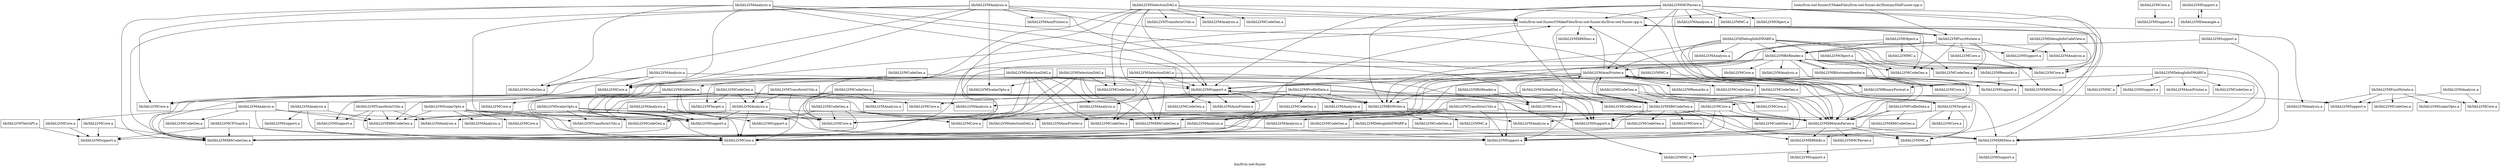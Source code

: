digraph "bin/llvm-isel-fuzzer" {
	label="bin/llvm-isel-fuzzer";

	Node0x55a1960de240 [shape=record,shape=record,label="{tools/llvm-isel-fuzzer/CMakeFiles/llvm-isel-fuzzer.dir/DummyISelFuzzer.cpp.o}"];
	Node0x55a1960de240 -> Node0x55a1960deac8;
	Node0x55a1960de240 -> Node0x55a1960d6a00;
	Node0x55a1960deac8 [shape=record,shape=record,label="{tools/llvm-isel-fuzzer/CMakeFiles/llvm-isel-fuzzer.dir/llvm-isel-fuzzer.cpp.o}"];
	Node0x55a1960deac8 -> Node0x55a1960dbad8;
	Node0x55a1960deac8 -> Node0x55a1960dc430;
	Node0x55a1960deac8 -> Node0x55a1960de5e8;
	Node0x55a1960deac8 -> Node0x55a1960d9780;
	Node0x55a1960deac8 -> Node0x55a1960e10f8;
	Node0x55a1960deac8 -> Node0x55a1960dd6e0;
	Node0x55a1960deac8 -> Node0x55a1960db048;
	Node0x55a1960deac8 -> Node0x55a1960d6a00;
	Node0x55a1960deac8 -> Node0x55a1960de7f0;
	Node0x55a1960d6a00 [shape=record,shape=record,label="{lib/libLLVMFuzzMutate.a}"];
	Node0x55a1960d6a00 -> Node0x55a1960deac8;
	Node0x55a1960d6a00 -> Node0x55a1960cf360;
	Node0x55a1960d6a00 -> Node0x55a1960d1038;
	Node0x55a1960d6a00 -> Node0x55a1960dd6e0;
	Node0x55a1960d6a00 -> Node0x55a1960dc2f8;
	Node0x55a1960d6a00 -> Node0x55a1960d5f70;
	Node0x55a1960d6a00 -> Node0x55a1960d60a8;
	Node0x55a1960d6a00 -> Node0x55a1960d45d8;
	Node0x55a1960d6a00 -> Node0x55a1960de7f0;
	Node0x55a1960dbad8 [shape=record,shape=record,label="{lib/libLLVMX86AsmParser.a}"];
	Node0x55a1960dbad8 -> Node0x55a1960d5bc8;
	Node0x55a1960dbad8 -> Node0x55a1960d9780;
	Node0x55a1960dbad8 -> Node0x55a1960dc0f0;
	Node0x55a1960dbad8 -> Node0x55a1960d4160;
	Node0x55a1960dbad8 -> Node0x55a1960e59b0;
	Node0x55a1960dc430 [shape=record,shape=record,label="{lib/libLLVMX86CodeGen.a}"];
	Node0x55a1960dc430 -> Node0x55a1960d5bc8;
	Node0x55a1960dc430 -> Node0x55a1960d9780;
	Node0x55a1960dc430 -> Node0x55a1960d1038;
	Node0x55a1960dc430 -> Node0x55a1960d6520;
	Node0x55a1960dc430 -> Node0x55a1960db048;
	Node0x55a1960dc430 -> Node0x55a1960e3248;
	Node0x55a1960dc430 -> Node0x55a1960e2f70;
	Node0x55a1960dc430 -> Node0x55a1960dc0f0;
	Node0x55a1960dc430 -> Node0x55a1960e0db8;
	Node0x55a1960de5e8 [shape=record,shape=record,label="{lib/libLLVMX86Desc.a}"];
	Node0x55a1960d9780 [shape=record,shape=record,label="{lib/libLLVMX86Info.a}"];
	Node0x55a1960d9780 -> Node0x55a1960db388;
	Node0x55a1960e10f8 [shape=record,shape=record,label="{lib/libLLVMAnalysis.a}"];
	Node0x55a1960dd6e0 [shape=record,shape=record,label="{lib/libLLVMCodeGen.a}"];
	Node0x55a1960db048 [shape=record,shape=record,label="{lib/libLLVMCore.a}"];
	Node0x55a1960de7f0 [shape=record,shape=record,label="{lib/libLLVMSupport.a}"];
	Node0x55a1960d5bc8 [shape=record,shape=record,label="{lib/libLLVMX86Desc.a}"];
	Node0x55a1960d5bc8 -> Node0x55a1960deac8;
	Node0x55a1960d5bc8 -> Node0x55a1960de788;
	Node0x55a1960d5bc8 -> Node0x55a1960cf228;
	Node0x55a1960dc0f0 [shape=record,shape=record,label="{lib/libLLVMMC.a}"];
	Node0x55a1960d4160 [shape=record,shape=record,label="{lib/libLLVMSupport.a}"];
	Node0x55a1960e59b0 [shape=record,shape=record,label="{lib/libLLVMMCParser.a}"];
	Node0x55a1960d1038 [shape=record,shape=record,label="{lib/libLLVMAsmPrinter.a}"];
	Node0x55a1960d1038 -> Node0x55a1960deac8;
	Node0x55a1960d1038 -> Node0x55a1960dbad8;
	Node0x55a1960d1038 -> Node0x55a1960dc430;
	Node0x55a1960d1038 -> Node0x55a1960d5bc8;
	Node0x55a1960d1038 -> Node0x55a1960da828;
	Node0x55a1960d1038 -> Node0x55a1960d7560;
	Node0x55a1960d1038 -> Node0x55a1960db048;
	Node0x55a1960d1038 -> Node0x55a1960e09a8;
	Node0x55a1960d1038 -> Node0x55a1960d5068;
	Node0x55a1960d1038 -> Node0x55a1960dc0f0;
	Node0x55a1960d1038 -> Node0x55a1960d3b48;
	Node0x55a1960d1038 -> Node0x55a1960d8c88;
	Node0x55a1960d1038 -> Node0x55a1960dcb80;
	Node0x55a1960d1038 -> Node0x55a1960cf708;
	Node0x55a1960d6520 [shape=record,shape=record,label="{lib/libLLVMCodeGen.a}"];
	Node0x55a1960e3248 [shape=record,shape=record,label="{lib/libLLVMCodeGen.a}"];
	Node0x55a1960e2f70 [shape=record,shape=record,label="{lib/libLLVMCore.a}"];
	Node0x55a1960e0db8 [shape=record,shape=record,label="{lib/libLLVMSupport.a}"];
	Node0x55a1960de788 [shape=record,shape=record,label="{lib/libLLVMMC.a}"];
	Node0x55a1960cf228 [shape=record,shape=record,label="{lib/libLLVMSupport.a}"];
	Node0x55a1960db388 [shape=record,shape=record,label="{lib/libLLVMSupport.a}"];
	Node0x55a1960dbb40 [shape=record,shape=record,label="{lib/libLLVMAnalysis.a}"];
	Node0x55a1960dbb40 -> Node0x55a1960dbad8;
	Node0x55a1960dbb40 -> Node0x55a1960ddfd0;
	Node0x55a1960dbb40 -> Node0x55a1960db048;
	Node0x55a1960dbb40 -> Node0x55a1960de7f0;
	Node0x55a1960ddfd0 [shape=record,shape=record,label="{lib/libLLVMX86CodeGen.a}"];
	Node0x55a1960da828 [shape=record,shape=record,label="{lib/libLLVMAnalysis.a}"];
	Node0x55a1960d7560 [shape=record,shape=record,label="{lib/libLLVMCodeGen.a}"];
	Node0x55a1960e09a8 [shape=record,shape=record,label="{lib/libLLVMCodeGen.a}"];
	Node0x55a1960d5068 [shape=record,shape=record,label="{lib/libLLVMCore.a}"];
	Node0x55a1960d3b48 [shape=record,shape=record,label="{lib/libLLVMSupport.a}"];
	Node0x55a1960d3b48 -> Node0x55a1960db3f0;
	Node0x55a1960d3b48 -> Node0x55a1960dd0c8;
	Node0x55a1960d3b48 -> Node0x55a1960ce388;
	Node0x55a1960d3b48 -> Node0x55a1960e5468;
	Node0x55a1960d3b48 -> Node0x55a1960d73c0;
	Node0x55a1960d8c88 [shape=record,shape=record,label="{lib/libLLVMTarget.a}"];
	Node0x55a1960d8c88 -> Node0x55a1960e11c8;
	Node0x55a1960d8c88 -> Node0x55a1960d1038;
	Node0x55a1960d8c88 -> Node0x55a1960ddc90;
	Node0x55a1960d8c88 -> Node0x55a1960dc0f0;
	Node0x55a1960d8c88 -> Node0x55a1960e0db8;
	Node0x55a1960dcb80 [shape=record,shape=record,label="{lib/libLLVMRemarks.a}"];
	Node0x55a1960cf708 [shape=record,shape=record,label="{lib/libLLVMBinaryFormat.a}"];
	Node0x55a1960cf708 -> Node0x55a1960d4a50;
	Node0x55a1960d3390 [shape=record,shape=record,label="{lib/libLLVMCodeGen.a}"];
	Node0x55a1960d3390 -> Node0x55a1960e11c8;
	Node0x55a1960d3390 -> Node0x55a1960da828;
	Node0x55a1960d3390 -> Node0x55a1960df1b0;
	Node0x55a1960d3390 -> Node0x55a1960d4c58;
	Node0x55a1960d3390 -> Node0x55a1960cf910;
	Node0x55a1960e11c8 [shape=record,shape=record,label="{lib/libLLVMX86CodeGen.a}"];
	Node0x55a1960df1b0 [shape=record,shape=record,label="{lib/libLLVMCore.a}"];
	Node0x55a1960d4c58 [shape=record,shape=record,label="{lib/libLLVMCore.a}"];
	Node0x55a1960cf910 [shape=record,shape=record,label="{lib/libLLVMSupport.a}"];
	Node0x55a1960d0268 [shape=record,shape=record,label="{lib/libLLVMAnalysis.a}"];
	Node0x55a1960d0268 -> Node0x55a1960ddfd0;
	Node0x55a1960d0268 -> Node0x55a1960db048;
	Node0x55a1960d0268 -> Node0x55a1960d9d98;
	Node0x55a1960d9d98 [shape=record,shape=record,label="{lib/libLLVMSupport.a}"];
	Node0x55a1960e0ae0 [shape=record,shape=record,label="{lib/libLLVMCodeGen.a}"];
	Node0x55a1960e0ae0 -> Node0x55a1960dc430;
	Node0x55a1960e0ae0 -> Node0x55a1960db048;
	Node0x55a1960e0ae0 -> Node0x55a1960df558;
	Node0x55a1960e0ae0 -> Node0x55a1960dd060;
	Node0x55a1960df558 [shape=record,shape=record,label="{lib/libLLVMCore.a}"];
	Node0x55a1960dd060 [shape=record,shape=record,label="{lib/libLLVMSupport.a}"];
	Node0x55a1960de8c0 [shape=record,shape=record,label="{lib/libLLVMAnalysis.a}"];
	Node0x55a1960de8c0 -> Node0x55a1960ddfd0;
	Node0x55a1960de8c0 -> Node0x55a1960db048;
	Node0x55a1960de8c0 -> Node0x55a1960d4230;
	Node0x55a1960de8c0 -> Node0x55a1960d5a90;
	Node0x55a1960de8c0 -> Node0x55a1960de7f0;
	Node0x55a1960d4230 [shape=record,shape=record,label="{lib/libLLVMCodeGen.a}"];
	Node0x55a1960d5a90 [shape=record,shape=record,label="{lib/libLLVMCore.a}"];
	Node0x55a1960d5a90 -> Node0x55a1960da1a8;
	Node0x55a1960dd880 [shape=record,shape=record,label="{lib/libLLVMCodeGen.a}"];
	Node0x55a1960dd880 -> Node0x55a1960dbad8;
	Node0x55a1960dd880 -> Node0x55a1960dc430;
	Node0x55a1960dd880 -> Node0x55a1960dbb40;
	Node0x55a1960dd880 -> Node0x55a1960cf498;
	Node0x55a1960dd880 -> Node0x55a1960db048;
	Node0x55a1960dd880 -> Node0x55a1960da890;
	Node0x55a1960dd880 -> Node0x55a1960ddcf8;
	Node0x55a1960dd880 -> Node0x55a1960d7d18;
	Node0x55a1960cf498 [shape=record,shape=record,label="{lib/libLLVMAsmPrinter.a}"];
	Node0x55a1960da890 [shape=record,shape=record,label="{lib/libLLVMCore.a}"];
	Node0x55a1960ddcf8 [shape=record,shape=record,label="{lib/libLLVMSupport.a}"];
	Node0x55a1960d7d18 [shape=record,shape=record,label="{lib/libLLVMTarget.a}"];
	Node0x55a1960e5330 [shape=record,shape=record,label="{lib/libLLVMAnalysis.a}"];
	Node0x55a1960e5330 -> Node0x55a1960e11c8;
	Node0x55a1960e5330 -> Node0x55a1960df1b0;
	Node0x55a1960e5330 -> Node0x55a1960e4560;
	Node0x55a1960e5330 -> Node0x55a1960d5068;
	Node0x55a1960e5330 -> Node0x55a1960e0db8;
	Node0x55a1960e4560 [shape=record,shape=record,label="{lib/libLLVMCodeGen.a}"];
	Node0x55a1960e5cf0 [shape=record,shape=record,label="{lib/libLLVMCodeGen.a}"];
	Node0x55a1960e5cf0 -> Node0x55a1960dbad8;
	Node0x55a1960e5cf0 -> Node0x55a1960d5068;
	Node0x55a1960e5cf0 -> Node0x55a1960de7f0;
	Node0x55a1960ce2b8 [shape=record,shape=record,label="{lib/libLLVMAnalysis.a}"];
	Node0x55a1960ce2b8 -> Node0x55a1960deac8;
	Node0x55a1960ce2b8 -> Node0x55a1960dbad8;
	Node0x55a1960ce2b8 -> Node0x55a1960e11c8;
	Node0x55a1960ce2b8 -> Node0x55a1960ce388;
	Node0x55a1960ce2b8 -> Node0x55a1960df1b0;
	Node0x55a1960ce2b8 -> Node0x55a1960e4560;
	Node0x55a1960ce2b8 -> Node0x55a1960d5068;
	Node0x55a1960ce2b8 -> Node0x55a1960d3b48;
	Node0x55a1960ce388 [shape=record,shape=record,label="{lib/libLLVMAsmPrinter.a}"];
	Node0x55a1960cdd70 [shape=record,shape=record,label="{lib/libLLVMCodeGen.a}"];
	Node0x55a1960cdd70 -> Node0x55a1960dc430;
	Node0x55a1960cdd70 -> Node0x55a1960dcd20;
	Node0x55a1960cdd70 -> Node0x55a1960db048;
	Node0x55a1960cdd70 -> Node0x55a1960d4c58;
	Node0x55a1960cdd70 -> Node0x55a1960de7f0;
	Node0x55a1960dcd20 [shape=record,shape=record,label="{lib/libLLVMAnalysis.a}"];
	Node0x55a1960da1a8 [shape=record,shape=record,label="{lib/libLLVMSupport.a}"];
	Node0x55a1960cf360 [shape=record,shape=record,label="{lib/libLLVMAnalysis.a}"];
	Node0x55a1960dc2f8 [shape=record,shape=record,label="{lib/libLLVMCore.a}"];
	Node0x55a1960d5f70 [shape=record,shape=record,label="{lib/libLLVMCodeGen.a}"];
	Node0x55a1960d60a8 [shape=record,shape=record,label="{lib/libLLVMCore.a}"];
	Node0x55a1960d45d8 [shape=record,shape=record,label="{lib/libLLVMBitReader.a}"];
	Node0x55a1960d45d8 -> Node0x55a1960dbad8;
	Node0x55a1960d45d8 -> Node0x55a1960db3f0;
	Node0x55a1960d45d8 -> Node0x55a1960dd678;
	Node0x55a1960d45d8 -> Node0x55a1960da480;
	Node0x55a1960d45d8 -> Node0x55a1960d1038;
	Node0x55a1960d45d8 -> Node0x55a1960dd6e0;
	Node0x55a1960d45d8 -> Node0x55a1960dc2f8;
	Node0x55a1960d45d8 -> Node0x55a1960d5f70;
	Node0x55a1960d45d8 -> Node0x55a1960d4c58;
	Node0x55a1960d45d8 -> Node0x55a1960d8058;
	Node0x55a1960d45d8 -> Node0x55a1960d3b48;
	Node0x55a1960d45d8 -> Node0x55a1960cfd20;
	Node0x55a1960d73c0 [shape=record,shape=record,label="{lib/libLLVMBitWriter.a}"];
	Node0x55a1960d73c0 -> Node0x55a1960dbad8;
	Node0x55a1960d73c0 -> Node0x55a1960db3f0;
	Node0x55a1960d73c0 -> Node0x55a1960e3588;
	Node0x55a1960d73c0 -> Node0x55a1960cf498;
	Node0x55a1960d73c0 -> Node0x55a1960dc5d0;
	Node0x55a1960d73c0 -> Node0x55a1960e4630;
	Node0x55a1960d73c0 -> Node0x55a1960d4c58;
	Node0x55a1960d73c0 -> Node0x55a1960d8740;
	Node0x55a1960d73c0 -> Node0x55a1960d5958;
	Node0x55a1960d73c0 -> Node0x55a1960d3b48;
	Node0x55a1960db3f0 [shape=record,shape=record,label="{lib/libLLVMX86CodeGen.a}"];
	Node0x55a1960e3588 [shape=record,shape=record,label="{lib/libLLVMAnalysis.a}"];
	Node0x55a1960dc5d0 [shape=record,shape=record,label="{lib/libLLVMCore.a}"];
	Node0x55a1960e4630 [shape=record,shape=record,label="{lib/libLLVMCodeGen.a}"];
	Node0x55a1960d8740 [shape=record,shape=record,label="{lib/libLLVMAnalysis.a}"];
	Node0x55a1960d8740 -> Node0x55a1960deac8;
	Node0x55a1960d8740 -> Node0x55a1960e11c8;
	Node0x55a1960d8740 -> Node0x55a1960d1038;
	Node0x55a1960d8740 -> Node0x55a1960db048;
	Node0x55a1960d8740 -> Node0x55a1960d4160;
	Node0x55a1960d5958 [shape=record,shape=record,label="{lib/libLLVMMC.a}"];
	Node0x55a1960dd678 [shape=record,shape=record,label="{lib/libLLVMX86Desc.a}"];
	Node0x55a1960da480 [shape=record,shape=record,label="{lib/libLLVMAnalysis.a}"];
	Node0x55a1960d8058 [shape=record,shape=record,label="{lib/libLLVMCore.a}"];
	Node0x55a1960cfd20 [shape=record,shape=record,label="{lib/libLLVMBitstreamReader.a}"];
	Node0x55a1960cfd20 -> Node0x55a1960dd678;
	Node0x55a1960cfd20 -> Node0x55a1960d6040;
	Node0x55a1960cfd20 -> Node0x55a1960d73c0;
	Node0x55a1960cfd20 -> Node0x55a1960d45d8;
	Node0x55a1960cfd20 -> Node0x55a1960e0b48;
	Node0x55a1960d4a50 [shape=record,shape=record,label="{lib/libLLVMCore.a}"];
	Node0x55a1960d4a50 -> Node0x55a1960e11c8;
	Node0x55a1960d4a50 -> Node0x55a1960e3588;
	Node0x55a1960d4a50 -> Node0x55a1960d36d0;
	Node0x55a1960d4a50 -> Node0x55a1960d9238;
	Node0x55a1960d4a50 -> Node0x55a1960d4160;
	Node0x55a1960d36d0 [shape=record,shape=record,label="{lib/libLLVMCodeGen.a}"];
	Node0x55a1960d9238 [shape=record,shape=record,label="{lib/libLLVMCodeGen.a}"];
	Node0x55a1960d5410 [shape=record,shape=record,label="{lib/libLLVMBitReader.a}"];
	Node0x55a1960d5410 -> Node0x55a1960de108;
	Node0x55a1960d5410 -> Node0x55a1960e0db8;
	Node0x55a1960de108 [shape=record,shape=record,label="{lib/libLLVMCore.a}"];
	Node0x55a1960d75c8 [shape=record,shape=record,label="{lib/libLLVMFuzzMutate.a}"];
	Node0x55a1960d75c8 -> Node0x55a1960e10f8;
	Node0x55a1960d75c8 -> Node0x55a1960d39a8;
	Node0x55a1960d75c8 -> Node0x55a1960d2c40;
	Node0x55a1960d75c8 -> Node0x55a1960d8608;
	Node0x55a1960d75c8 -> Node0x55a1960dd060;
	Node0x55a1960d39a8 [shape=record,shape=record,label="{lib/libLLVMCodeGen.a}"];
	Node0x55a1960d2c40 [shape=record,shape=record,label="{lib/libLLVMCore.a}"];
	Node0x55a1960d8608 [shape=record,shape=record,label="{lib/libLLVMScalarOpts.a}"];
	Node0x55a1960dd198 [shape=record,shape=record,label="{lib/libLLVMMC.a}"];
	Node0x55a1960dd198 -> Node0x55a1960dd678;
	Node0x55a1960dd198 -> Node0x55a1960e0db8;
	Node0x55a1960d9100 [shape=record,shape=record,label="{lib/libLLVMScalarOpts.a}"];
	Node0x55a1960d9100 -> Node0x55a1960dbad8;
	Node0x55a1960d9100 -> Node0x55a1960e11c8;
	Node0x55a1960d9100 -> Node0x55a1960e4018;
	Node0x55a1960d9100 -> Node0x55a1960db048;
	Node0x55a1960d9100 -> Node0x55a1960d9238;
	Node0x55a1960d9100 -> Node0x55a1960d4c58;
	Node0x55a1960d9100 -> Node0x55a1960d4160;
	Node0x55a1960d9100 -> Node0x55a1960cdfe0;
	Node0x55a1960e4018 [shape=record,shape=record,label="{lib/libLLVMAnalysis.a}"];
	Node0x55a1960cdfe0 [shape=record,shape=record,label="{lib/libLLVMTransformUtils.a}"];
	Node0x55a1960d7428 [shape=record,shape=record,label="{lib/libLLVMAnalysis.a}"];
	Node0x55a1960d7428 -> Node0x55a1960d2c40;
	Node0x55a1960d7428 -> Node0x55a1960dd060;
	Node0x55a1960d6ad0 [shape=record,shape=record,label="{lib/libLLVMScalarOpts.a}"];
	Node0x55a1960d6ad0 -> Node0x55a1960ddfd0;
	Node0x55a1960d6ad0 -> Node0x55a1960d8398;
	Node0x55a1960d6ad0 -> Node0x55a1960db048;
	Node0x55a1960d6ad0 -> Node0x55a1960d9238;
	Node0x55a1960d6ad0 -> Node0x55a1960d41c8;
	Node0x55a1960d6ad0 -> Node0x55a1960d4160;
	Node0x55a1960d6ad0 -> Node0x55a1960cdfe0;
	Node0x55a1960d8398 [shape=record,shape=record,label="{lib/libLLVMAnalysis.a}"];
	Node0x55a1960d41c8 [shape=record,shape=record,label="{lib/libLLVMCore.a}"];
	Node0x55a1960d8fc8 [shape=record,shape=record,label="{lib/libLLVMSelectionDAG.a}"];
	Node0x55a1960d8fc8 -> Node0x55a1960dbad8;
	Node0x55a1960d8fc8 -> Node0x55a1960db3f0;
	Node0x55a1960d8fc8 -> Node0x55a1960dbb40;
	Node0x55a1960d8fc8 -> Node0x55a1960d4778;
	Node0x55a1960d8fc8 -> Node0x55a1960dc5d0;
	Node0x55a1960d8fc8 -> Node0x55a1960e3248;
	Node0x55a1960d8fc8 -> Node0x55a1960d4c58;
	Node0x55a1960d8fc8 -> Node0x55a1960d6318;
	Node0x55a1960d8fc8 -> Node0x55a1960d3b48;
	Node0x55a1960d4778 [shape=record,shape=record,label="{lib/libLLVMCodeGen.a}"];
	Node0x55a1960d6318 [shape=record,shape=record,label="{lib/libLLVMScalarOpts.a}"];
	Node0x55a1960cd7c0 [shape=record,shape=record,label="{lib/libLLVMAnalysis.a}"];
	Node0x55a1960cd7c0 -> Node0x55a1960dbad8;
	Node0x55a1960cd7c0 -> Node0x55a1960ddfd0;
	Node0x55a1960cd7c0 -> Node0x55a1960db048;
	Node0x55a1960cd7c0 -> Node0x55a1960de7f0;
	Node0x55a1960ce180 [shape=record,shape=record,label="{lib/libLLVMSelectionDAG.a}"];
	Node0x55a1960ce180 -> Node0x55a1960db3f0;
	Node0x55a1960ce180 -> Node0x55a1960dc5d0;
	Node0x55a1960ce180 -> Node0x55a1960e3248;
	Node0x55a1960ce180 -> Node0x55a1960de108;
	Node0x55a1960ce180 -> Node0x55a1960d3b48;
	Node0x55a1960d0e98 [shape=record,shape=record,label="{lib/libLLVMCodeGen.a}"];
	Node0x55a1960d0e98 -> Node0x55a1960e11c8;
	Node0x55a1960d0e98 -> Node0x55a1960dc5d0;
	Node0x55a1960d0e98 -> Node0x55a1960d4c58;
	Node0x55a1960d0e98 -> Node0x55a1960ce1e8;
	Node0x55a1960d0e98 -> Node0x55a1960cf910;
	Node0x55a1960ce1e8 [shape=record,shape=record,label="{lib/libLLVMSelectionDAG.a}"];
	Node0x55a1960d50d0 [shape=record,shape=record,label="{lib/libLLVMSelectionDAG.a}"];
	Node0x55a1960d50d0 -> Node0x55a1960deac8;
	Node0x55a1960d50d0 -> Node0x55a1960dbad8;
	Node0x55a1960d50d0 -> Node0x55a1960db3f0;
	Node0x55a1960d50d0 -> Node0x55a1960dfaa0;
	Node0x55a1960d50d0 -> Node0x55a1960d4778;
	Node0x55a1960d50d0 -> Node0x55a1960dc5d0;
	Node0x55a1960d50d0 -> Node0x55a1960e3b38;
	Node0x55a1960d50d0 -> Node0x55a1960d4c58;
	Node0x55a1960d50d0 -> Node0x55a1960d3b48;
	Node0x55a1960d50d0 -> Node0x55a1960d8ae8;
	Node0x55a1960dfaa0 [shape=record,shape=record,label="{lib/libLLVMAnalysis.a}"];
	Node0x55a1960e3b38 [shape=record,shape=record,label="{lib/libLLVMCodeGen.a}"];
	Node0x55a1960d8ae8 [shape=record,shape=record,label="{lib/libLLVMTransformUtils.a}"];
	Node0x55a1960da6f0 [shape=record,shape=record,label="{lib/libLLVMCore.a}"];
	Node0x55a1960da6f0 -> Node0x55a1960e41b8;
	Node0x55a1960e41b8 [shape=record,shape=record,label="{lib/libLLVMSupport.a}"];
	Node0x55a1960d9f38 [shape=record,shape=record,label="{lib/libLLVMSelectionDAG.a}"];
	Node0x55a1960d9f38 -> Node0x55a1960db3f0;
	Node0x55a1960d9f38 -> Node0x55a1960dd0c8;
	Node0x55a1960d9f38 -> Node0x55a1960d3390;
	Node0x55a1960d9f38 -> Node0x55a1960dc5d0;
	Node0x55a1960d9f38 -> Node0x55a1960e3248;
	Node0x55a1960d9f38 -> Node0x55a1960d4c58;
	Node0x55a1960d9f38 -> Node0x55a1960de788;
	Node0x55a1960d9f38 -> Node0x55a1960d3b48;
	Node0x55a1960d9f38 -> Node0x55a1960d7d18;
	Node0x55a1960dd0c8 [shape=record,shape=record,label="{lib/libLLVMAnalysis.a}"];
	Node0x55a1960e5468 [shape=record,shape=record,label="{lib/libLLVMCodeGen.a}"];
	Node0x55a1960ddc90 [shape=record,shape=record,label="{lib/libLLVMCore.a}"];
	Node0x55a1960d4300 [shape=record,shape=record,label="{lib/libLLVMDebugInfoDWARF.a}"];
	Node0x55a1960d4300 -> Node0x55a1960d5bc8;
	Node0x55a1960d4300 -> Node0x55a1960cc168;
	Node0x55a1960d4300 -> Node0x55a1960ddf00;
	Node0x55a1960d4300 -> Node0x55a1960cfff8;
	Node0x55a1960d4300 -> Node0x55a1960cdb00;
	Node0x55a1960d4300 -> Node0x55a1960cf708;
	Node0x55a1960cc168 [shape=record,shape=record,label="{lib/libLLVMAsmPrinter.a}"];
	Node0x55a1960ddf00 [shape=record,shape=record,label="{lib/libLLVMCodeGen.a}"];
	Node0x55a1960cfff8 [shape=record,shape=record,label="{lib/libLLVMMC.a}"];
	Node0x55a1960cdb00 [shape=record,shape=record,label="{lib/libLLVMSupport.a}"];
	Node0x55a1960d4640 [shape=record,shape=record,label="{lib/libLLVMSupport.a}"];
	Node0x55a1960d4640 -> Node0x55a1960d5bc8;
	Node0x55a1960d4640 -> Node0x55a1960d45d8;
	Node0x55a1960d49e8 [shape=record,shape=record,label="{lib/libLLVMDebugInfoDWARF.a}"];
	Node0x55a1960d49e8 -> Node0x55a1960d5bc8;
	Node0x55a1960d49e8 -> Node0x55a1960dd950;
	Node0x55a1960d49e8 -> Node0x55a1960d1038;
	Node0x55a1960d49e8 -> Node0x55a1960dc2f8;
	Node0x55a1960d49e8 -> Node0x55a1960d5f70;
	Node0x55a1960d49e8 -> Node0x55a1960d6040;
	Node0x55a1960d49e8 -> Node0x55a1960d73c0;
	Node0x55a1960d49e8 -> Node0x55a1960d45d8;
	Node0x55a1960d49e8 -> Node0x55a1960e0b48;
	Node0x55a1960d49e8 -> Node0x55a1960cf708;
	Node0x55a1960dd950 [shape=record,shape=record,label="{lib/libLLVMAnalysis.a}"];
	Node0x55a1960d6040 [shape=record,shape=record,label="{lib/libLLVMCore.a}"];
	Node0x55a1960e0b48 [shape=record,shape=record,label="{lib/libLLVMSupport.a}"];
	Node0x55a1960d33f8 [shape=record,shape=record,label="{lib/libLLVMDebugInfoDWARF.a}"];
	Node0x55a1960d33f8 -> Node0x55a1960d5bc8;
	Node0x55a1960d33f8 -> Node0x55a1960da1a8;
	Node0x55a1960d1448 [shape=record,shape=record,label="{lib/libLLVMGlobalISel.a}"];
	Node0x55a1960d1448 -> Node0x55a1960dc430;
	Node0x55a1960d1448 -> Node0x55a1960db048;
	Node0x55a1960d1448 -> Node0x55a1960cf978;
	Node0x55a1960d1448 -> Node0x55a1960df558;
	Node0x55a1960d1448 -> Node0x55a1960e0db8;
	Node0x55a1960cf978 [shape=record,shape=record,label="{lib/libLLVMCodeGen.a}"];
	Node0x55a1960ceba8 [shape=record,shape=record,label="{lib/libLLVMCFGuard.a}"];
	Node0x55a1960ceba8 -> Node0x55a1960e11c8;
	Node0x55a1960ceba8 -> Node0x55a1960db048;
	Node0x55a1960ceba8 -> Node0x55a1960da1a8;
	Node0x55a1960d8d58 [shape=record,shape=record,label="{lib/libLLVMTransformUtils.a}"];
	Node0x55a1960d8d58 -> Node0x55a1960dbad8;
	Node0x55a1960d8d58 -> Node0x55a1960e11c8;
	Node0x55a1960d8d58 -> Node0x55a1960daea8;
	Node0x55a1960d8d58 -> Node0x55a1960d6588;
	Node0x55a1960d8d58 -> Node0x55a1960db048;
	Node0x55a1960d8d58 -> Node0x55a1960ce1e8;
	Node0x55a1960d8d58 -> Node0x55a1960d4160;
	Node0x55a1960daea8 [shape=record,shape=record,label="{lib/libLLVMAnalysis.a}"];
	Node0x55a1960d6588 [shape=record,shape=record,label="{lib/libLLVMCodeGen.a}"];
	Node0x55a1960d38d8 [shape=record,shape=record,label="{lib/libLLVMCore.a}"];
	Node0x55a1960d38d8 -> Node0x55a1960e11c8;
	Node0x55a1960d38d8 -> Node0x55a1960da1a8;
	Node0x55a1960d2e48 [shape=record,shape=record,label="{lib/libLLVMTransformUtils.a}"];
	Node0x55a1960d2e48 -> Node0x55a1960ddfd0;
	Node0x55a1960d2e48 -> Node0x55a1960e4018;
	Node0x55a1960d2e48 -> Node0x55a1960db048;
	Node0x55a1960d2e48 -> Node0x55a1960ddcf8;
	Node0x55a1960d6658 [shape=record,shape=record,label="{lib/libLLVMAnalysis.a}"];
	Node0x55a1960d6658 -> Node0x55a1960deac8;
	Node0x55a1960d6658 -> Node0x55a1960dbad8;
	Node0x55a1960d6658 -> Node0x55a1960e11c8;
	Node0x55a1960d6658 -> Node0x55a1960da008;
	Node0x55a1960d6658 -> Node0x55a1960db048;
	Node0x55a1960d6658 -> Node0x55a1960e4560;
	Node0x55a1960d6658 -> Node0x55a1960d5068;
	Node0x55a1960d6658 -> Node0x55a1960d6318;
	Node0x55a1960d6658 -> Node0x55a1960d4160;
	Node0x55a1960da008 [shape=record,shape=record,label="{lib/libLLVMAsmPrinter.a}"];
	Node0x55a1960d7698 [shape=record,shape=record,label="{lib/libLLVMTransformUtils.a}"];
	Node0x55a1960d7698 -> Node0x55a1960e11c8;
	Node0x55a1960d7698 -> Node0x55a1960dbb40;
	Node0x55a1960d7698 -> Node0x55a1960db458;
	Node0x55a1960d7698 -> Node0x55a1960d9238;
	Node0x55a1960d7698 -> Node0x55a1960d4c58;
	Node0x55a1960d7698 -> Node0x55a1960d4160;
	Node0x55a1960db458 [shape=record,shape=record,label="{lib/libLLVMCore.a}"];
	Node0x55a1960d99f0 [shape=record,shape=record,label="{lib/libLLVMProfileData.a}"];
	Node0x55a1960d99f0 -> Node0x55a1960dbad8;
	Node0x55a1960d99f0 -> Node0x55a1960ddfd0;
	Node0x55a1960d99f0 -> Node0x55a1960e57a8;
	Node0x55a1960d99f0 -> Node0x55a1960ce388;
	Node0x55a1960d99f0 -> Node0x55a1960db458;
	Node0x55a1960d99f0 -> Node0x55a1960de518;
	Node0x55a1960d99f0 -> Node0x55a1960de108;
	Node0x55a1960d99f0 -> Node0x55a1960d73c0;
	Node0x55a1960d99f0 -> Node0x55a1960de7f0;
	Node0x55a1960e57a8 [shape=record,shape=record,label="{lib/libLLVMAnalysis.a}"];
	Node0x55a1960de518 [shape=record,shape=record,label="{lib/libLLVMCodeGen.a}"];
	Node0x55a1960dabd0 [shape=record,shape=record,label="{lib/libLLVMSupport.a}"];
	Node0x55a1960dabd0 -> Node0x55a1960d7f20;
	Node0x55a1960d7f20 [shape=record,shape=record,label="{lib/libLLVMDemangle.a}"];
	Node0x55a1960d7f20 -> Node0x55a1960dabd0;
	Node0x55a1960dda88 [shape=record,shape=record,label="{lib/libLLVMProfileData.a}"];
	Node0x55a1960dda88 -> Node0x55a1960dbad8;
	Node0x55a1960dda88 -> Node0x55a1960d4ec8;
	Node0x55a1960dda88 -> Node0x55a1960d4160;
	Node0x55a1960d4ec8 [shape=record,shape=record,label="{lib/libLLVMX86CodeGen.a}"];
	Node0x55a1960dcc50 [shape=record,shape=record,label="{lib/libLLVMObject.a}"];
	Node0x55a1960dcc50 -> Node0x55a1960dd6e0;
	Node0x55a1960dcc50 -> Node0x55a1960e0b48;
	Node0x55a1960d0060 [shape=record,shape=record,label="{lib/libLLVMObject.a}"];
	Node0x55a1960d0060 -> Node0x55a1960d5f70;
	Node0x55a1960d0060 -> Node0x55a1960d73c0;
	Node0x55a1960d0060 -> Node0x55a1960d45d8;
	Node0x55a1960d0060 -> Node0x55a1960d34c8;
	Node0x55a1960d0060 -> Node0x55a1960d2aa0;
	Node0x55a1960d34c8 [shape=record,shape=record,label="{lib/libLLVMMC.a}"];
	Node0x55a1960d2aa0 [shape=record,shape=record,label="{lib/libLLVMSupport.a}"];
	Node0x55a1960df2e8 [shape=record,shape=record,label="{lib/libLLVMMCParser.a}"];
	Node0x55a1960df2e8 -> Node0x55a1960deac8;
	Node0x55a1960df2e8 -> Node0x55a1960dbad8;
	Node0x55a1960df2e8 -> Node0x55a1960dc430;
	Node0x55a1960df2e8 -> Node0x55a1960dd678;
	Node0x55a1960df2e8 -> Node0x55a1960e5e90;
	Node0x55a1960df2e8 -> Node0x55a1960d1038;
	Node0x55a1960df2e8 -> Node0x55a1960dc2f8;
	Node0x55a1960df2e8 -> Node0x55a1960d5f70;
	Node0x55a1960df2e8 -> Node0x55a1960d73c0;
	Node0x55a1960df2e8 -> Node0x55a1960ddaf0;
	Node0x55a1960df2e8 -> Node0x55a1960d3b48;
	Node0x55a1960df2e8 -> Node0x55a1960d30b8;
	Node0x55a1960e5e90 [shape=record,shape=record,label="{lib/libLLVMAnalysis.a}"];
	Node0x55a1960ddaf0 [shape=record,shape=record,label="{lib/libLLVMMC.a}"];
	Node0x55a1960d30b8 [shape=record,shape=record,label="{lib/libLLVMObject.a}"];
	Node0x55a1960e2888 [shape=record,shape=record,label="{lib/libLLVMTextAPI.a}"];
	Node0x55a1960e2888 -> Node0x55a1960da1a8;
	Node0x55a1960d5e38 [shape=record,shape=record,label="{lib/libLLVMDebugInfoCodeView.a}"];
	Node0x55a1960d5e38 -> Node0x55a1960cf360;
	Node0x55a1960d5e38 -> Node0x55a1960dc2f8;
	Node0x55a1960d5e38 -> Node0x55a1960d2aa0;
	Node0x55a1960db4c0 [shape=record,shape=record,label="{lib/libLLVMRemarks.a}"];
	Node0x55a1960db4c0 -> Node0x55a1960e0b48;
}
